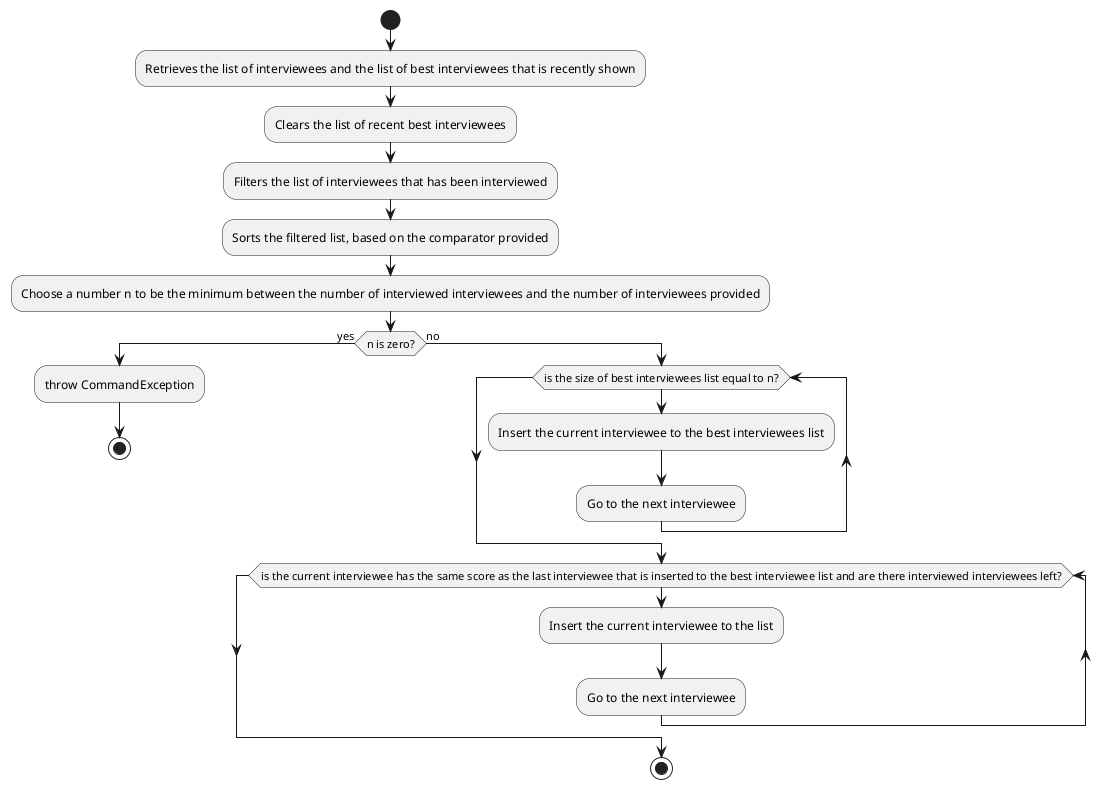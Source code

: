 @startuml
start
:Retrieves the list of interviewees and the list of best interviewees that is recently shown;
:Clears the list of recent best interviewees;
:Filters the list of interviewees that has been interviewed;
:Sorts the filtered list, based on the comparator provided;
:Choose a number n to be the minimum between the number of interviewed interviewees and the number of interviewees provided;
if (n is zero?) then (yes)
:throw CommandException;
stop
else (no)
while (is the size of best interviewees list equal to n?)
	:Insert the current interviewee to the best interviewees list;
	:Go to the next interviewee;
endwhile
while (is the current interviewee has the same score as the last interviewee that is inserted to the best interviewee list and are there interviewed interviewees left?)
	:Insert the current interviewee to the list;
	:Go to the next interviewee;
endwhile
stop
@enduml
